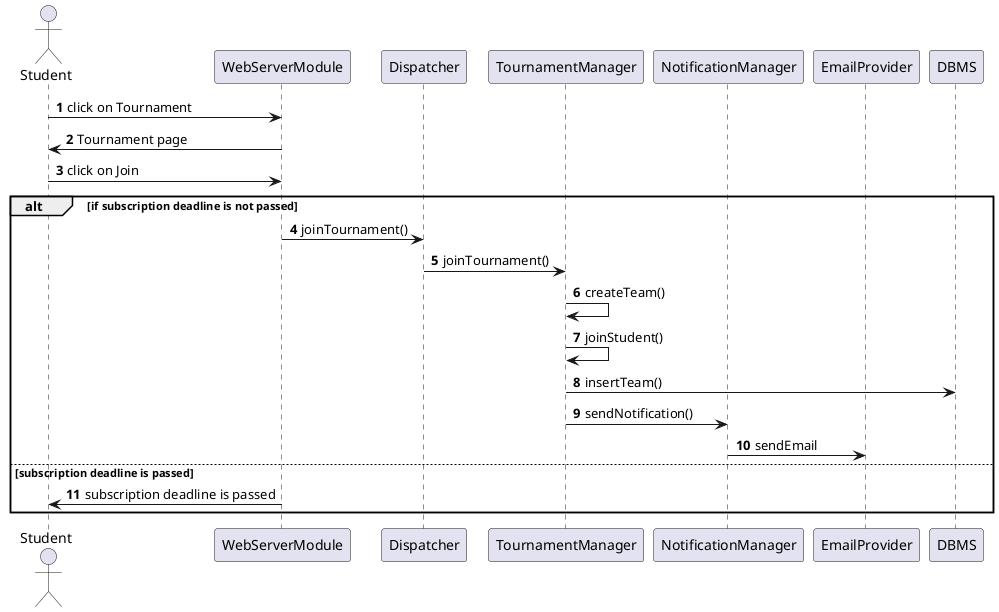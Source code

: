 @startuml

'autonumber
'actor Educator as U
'participant First_Firewall as FF
'participant WebServer as WS
'participant Second_Firewall as SF
'participant Application_Server as AS
'participant Microservices_Dispatcher as MD
'entity tournamentManagerInterface as TMI
'participant TournamentManager as TM
'entity logInManagerInterface as LMI
'participant LogInManager as LM
'entity notificationManagerInterface as NMI
'participant NotificationManager as NM
'participant Firewall as F
'participant EmailProvider as EP

'activate U
'activate FF
'activate WS
'activate SF
'activate AS
'U-->FF: joinATournament(Json(email, Team))
'FF-->WS: analizer(socket, Json): Json
'WS-->SF: verifyLoggedClient(socket)
'SF-->AS: analizer(socket, Json): Json
'AS-->MD: parser(Json): response
'activate MD
'MD-->LMI: logInManager.isLogged(email)
'activate LMI
'activate LM
'LMI-->LM: isLogged(email)
'deactivate LMI
'alt if Tournament joined successful
'    LM-->MD: True: the User is logged properly and he/she is an Educator
'    activate TMI
'    MD-->TMI: TournamentManager.joinTournament(email, Team)
'    TMI-->TM: joinTournament(email, Team)
'    deactivate TMI
'    activate TM
'    TM-->MD: True: Tournament is joined
'    deactivate TM
'    deactivate TM
'    MD-->NMI: MicroserviceDispatcher.sendNotification(email, description)
'    activate NMI
'    NMI-->NM: sendNotification(email, description)
'    deactivate NMI
'    activate NM
'    NM->F: sendEmail
'    deactivate NM
'    activate F
'    F->EP: sendEmail
'    deactivate F
'    activate EP
'    EP-->U: Email <<Tournament joined>>
'    deactivate EP
'    MD-->AS: Tournament joined
'    AS-->WS: Json(Tournament joined)
'    WS-->U: Tournament successfully joined
'else  Tournament already joined or Team does not exists
'    LM-->MD: True: the User is logged properly and it is a Student
'    MD-->TMI: TournamentManager.joinTournament(email, Team)
'    TMI-->TM: joinTournament(email, Team)
'    activate TM
'    TM-->MD: False: Tournament already joined
'    deactivate TMI
'    deactivate TM
'    MD-->NMI: MicroserviceDispatcher.sendNotification(email, description)
'    activate NMI
'    NMI-->NM: sendNotification(email, description)
'    deactivate NMI
'    activate NM
'    NM->F: sendEmail
'    deactivate NM
'    activate F
'    F->EP: sendEmail
'    deactivate F
'    activate EP
'    EP-->U: Email <<Tournament already joined>>
'    deactivate EP
'    activate TM
'    TM-->MD: False: Tournament is already joined/Team doen not exists
'    deactivate TM
'    MD-->AS: Tournament already joined/Team doen not exists
'    AS-->WS: Json(Tournament already joined/Team doen not exists)
'    WS-->U: Tournament already joined/Team doen not exists
'else User is not a Student or is not logged
'    LM-->MD: False: the User is not logged properly or he/she is not an Educator
'    deactivate LM
'    MD-->AS: Tournament NOT joined, User NOT logged properly 
'    deactivate MD
'    AS-->WS: Json(Tournament NOT joined)
'    WS-->U: Tournament NOT joined
'end
'deactivate U
'deactivate FF
'deactivate WS
'deactivate SF
'deactivate AS

autonumber
actor Student as S
participant WebServerModule as WS
participant Dispatcher as MD
participant TournamentManager as TM
participant NotificationManager as NM
participant EmailProvider as EP
participant DBMS as D

S -> WS: click on Tournament
WS -> S: Tournament page
S -> WS: click on Join
alt if subscription deadline is not passed
    WS -> MD: joinTournament()
    MD -> TM: joinTournament()
    TM -> TM: createTeam()
    TM -> TM: joinStudent()
    TM -> D: insertTeam()
    TM -> NM: sendNotification()
    NM -> EP: sendEmail
else subscription deadline is passed
    WS -> S: subscription deadline is passed
end

@enduml